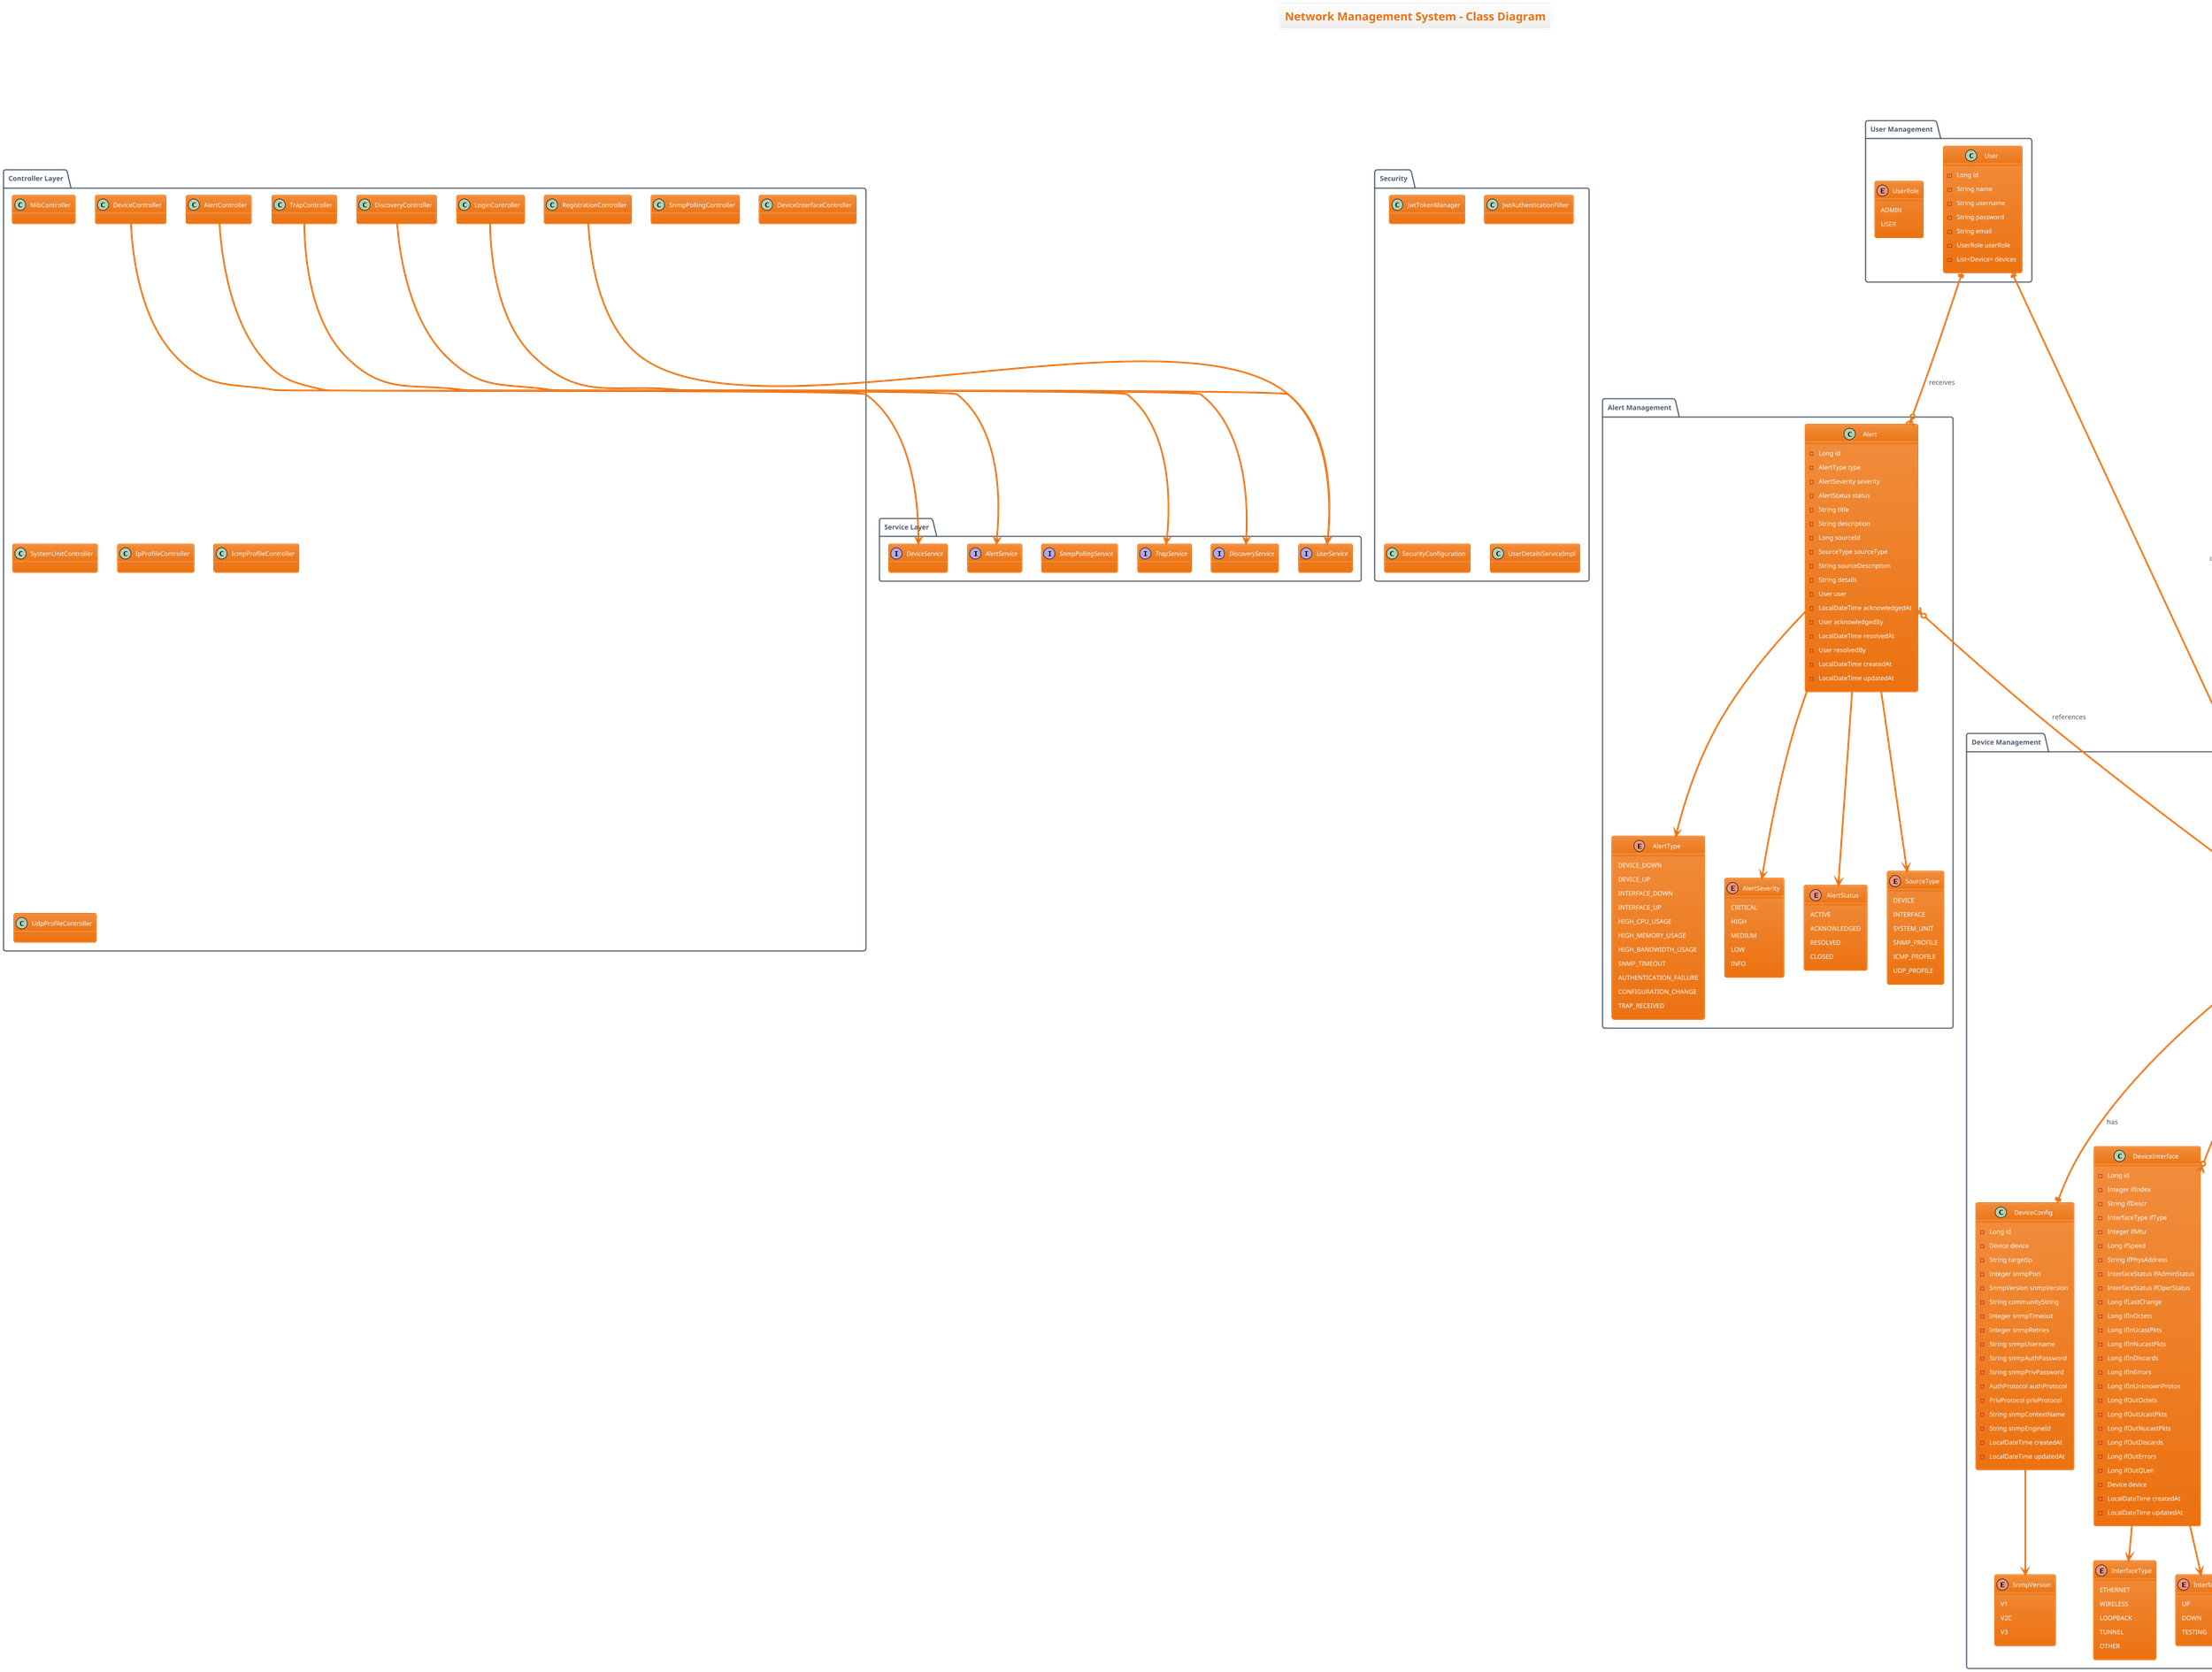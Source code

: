 @startuml Network Management System - Class Diagram

!theme aws-orange

' Title
title Network Management System - Class Diagram

' User Management Package
package "User Management" {
    class User {
        - Long id
        - String name
        - String username
        - String password
        - String email
        - UserRole userRole
        - List<Device> devices
    }
    
    enum UserRole {
        ADMIN
        USER
    }
}

' Device Management Package
package "Device Management" {
    class Device {
        - Long id
        - String name
        - String description
        - String systemObjectId
        - Long systemUptime
        - String systemContact
        - String systemName
        - String systemLocation
        - Integer systemServices
        - LocalDateTime lastMonitored
        - Boolean monitoringEnabled
        - DeviceStatus status
        - DeviceType type
        - User user
        - List<DeviceInterface> interfaces
        - List<SystemUnit> systemUnits
        - List<IpProfile> ipProfiles
        - List<IcmpProfile> icmpProfiles
        - List<UdpProfile> udpProfiles
        - DeviceConfig deviceConfig
        - LocalDateTime createdAt
        - LocalDateTime updatedAt
    }
    
    class DeviceConfig {
        - Long id
        - Device device
        - String targetIp
        - Integer snmpPort
        - SnmpVersion snmpVersion
        - String communityString
        - Integer snmpTimeout
        - Integer snmpRetries
        - String snmpUsername
        - String snmpAuthPassword
        - String snmpPrivPassword
        - AuthProtocol authProtocol
        - PrivProtocol privProtocol
        - String snmpContextName
        - String snmpEngineId
        - LocalDateTime createdAt
        - LocalDateTime updatedAt
    }
    
    class DeviceInterface {
        - Long id
        - Integer ifIndex
        - String ifDescr
        - InterfaceType ifType
        - Integer ifMtu
        - Long ifSpeed
        - String ifPhysAddress
        - InterfaceStatus ifAdminStatus
        - InterfaceStatus ifOperStatus
        - Long ifLastChange
        - Long ifInOctets
        - Long ifInUcastPkts
        - Long ifInNucastPkts
        - Long ifInDiscards
        - Long ifInErrors
        - Long ifInUnknownProtos
        - Long ifOutOctets
        - Long ifOutUcastPkts
        - Long ifOutNucastPkts
        - Long ifOutDiscards
        - Long ifOutErrors
        - Long ifOutQLen
        - Device device
        - LocalDateTime createdAt
        - LocalDateTime updatedAt
    }
    
    class SystemUnit {
        - Long id
        - Integer index
        - String descr
        - String objectId
        - Integer upTime
        - String contact
        - String name
        - String location
        - Integer services
        - Device device
        - LocalDateTime createdAt
        - LocalDateTime updatedAt
    }
    
    enum DeviceStatus {
        ACTIVE
        INACTIVE
        MAINTENANCE
        ERROR
    }
    
    enum DeviceType {
        ROUTER
        SWITCH
        SERVER
        WORKSTATION
        PRINTER
        FIREWALL
        ACCESS_POINT
        OTHER
    }
    
    enum SnmpVersion {
        V1
        V2C
        V3
    }
    
    enum InterfaceType {
        ETHERNET
        WIRELESS
        LOOPBACK
        TUNNEL
        OTHER
    }
    
    enum InterfaceStatus {
        UP
        DOWN
        TESTING
    }
}

' Monitoring Profiles Package
package "Monitoring Profiles" {
    class IpProfile {
        - Long id
        - String name
        - String description
        - String ipAddress
        - Integer timeout
        - Integer interval
        - Boolean enabled
        - Device device
        - LocalDateTime createdAt
        - LocalDateTime updatedAt
    }
    
    class IcmpProfile {
        - Long id
        - String name
        - String description
        - String targetHost
        - Integer packetSize
        - Integer timeout
        - Integer interval
        - Integer maxHops
        - Boolean enabled
        - Device device
        - LocalDateTime createdAt
        - LocalDateTime updatedAt
    }
    
    class UdpProfile {
        - Long id
        - String name
        - String description
        - String targetHost
        - Integer port
        - String testData
        - Integer timeout
        - Integer interval
        - Boolean enabled
        - Device device
        - LocalDateTime createdAt
        - LocalDateTime updatedAt
    }
}

' Alert Management Package
package "Alert Management" {
    class Alert {
        - Long id
        - AlertType type
        - AlertSeverity severity
        - AlertStatus status
        - String title
        - String description
        - Long sourceId
        - SourceType sourceType
        - String sourceDescription
        - String details
        - User user
        - LocalDateTime acknowledgedAt
        - User acknowledgedBy
        - LocalDateTime resolvedAt
        - User resolvedBy
        - LocalDateTime createdAt
        - LocalDateTime updatedAt
    }
    
    enum AlertType {
        DEVICE_DOWN
        DEVICE_UP
        INTERFACE_DOWN
        INTERFACE_UP
        HIGH_CPU_USAGE
        HIGH_MEMORY_USAGE
        HIGH_BANDWIDTH_USAGE
        SNMP_TIMEOUT
        AUTHENTICATION_FAILURE
        CONFIGURATION_CHANGE
        TRAP_RECEIVED
    }
    
    enum AlertSeverity {
        CRITICAL
        HIGH
        MEDIUM
        LOW
        INFO
    }
    
    enum AlertStatus {
        ACTIVE
        ACKNOWLEDGED
        RESOLVED
        CLOSED
    }
    
    enum SourceType {
        DEVICE
        INTERFACE
        SYSTEM_UNIT
        SNMP_PROFILE
        ICMP_PROFILE
        UDP_PROFILE
    }
}

' SNMP Trap Management Package
package "SNMP Trap Management" {
    class TrapEvent {
        - Long id
        - String sourceIp
        - Integer sourcePort
        - String community
        - String trapOid
        - String enterpriseOid
        - Integer genericTrap
        - Integer specificTrap
        - Long timestamp
        - Long uptime
        - String agentAddress
        - List<TrapVariable> variables
        - TrapSeverity severity
        - String description
        - Boolean processed
        - LocalDateTime processedAt
        - Long alertId
        - LocalDateTime createdAt
        - LocalDateTime updatedAt
    }
    
    class TrapVariable {
        - Long id
        - String oid
        - String type
        - String value
        - TrapEvent trapEvent
    }
    
    enum TrapSeverity {
        CRITICAL
        MAJOR
        MINOR
        WARNING
        INFO
        CLEAR
    }
}

' MIB Management Package
package "MIB Management" {
    class MibFile {
        - Long id
        - String name
        - String description
        - String version
        - String filePath
        - String content
        - Boolean active
        - List<MibObject> objects
        - LocalDateTime createdAt
        - LocalDateTime updatedAt
    }
    
    class MibObject {
        - Long id
        - String oid
        - String name
        - String description
        - String syntax
        - String access
        - String status
        - MibFile mibFile
        - LocalDateTime createdAt
        - LocalDateTime updatedAt
    }
}

' Service Layer Package
package "Service Layer" {
    interface DeviceService
    interface AlertService
    interface TrapService
    interface SnmpPollingService
    interface DiscoveryService
    interface UserService
}

' Controller Layer Package
package "Controller Layer" {
    class DeviceController
    class AlertController
    class TrapController
    class DiscoveryController
    class LoginController
    class RegistrationController
    class MibController
    class SnmpPollingController
    class DeviceInterfaceController
    class SystemUnitController
    class IpProfileController
    class IcmpProfileController
    class UdpProfileController
}

' Security Package
package "Security" {
    class JwtTokenManager
    class JwtAuthenticationFilter
    class SecurityConfiguration
    class UserDetailsServiceImpl
}

' Relationships
User ||--o{ Device : owns
Device ||--|| DeviceConfig : has
Device ||--o{ DeviceInterface : contains
Device ||--o{ SystemUnit : contains
Device ||--o{ IpProfile : has
Device ||--o{ IcmpProfile : has
Device ||--o{ UdpProfile : has
User ||--o{ Alert : receives
Alert }o--|| Device : references
TrapEvent ||--o{ TrapVariable : contains
MibFile ||--o{ MibObject : contains

' Service dependencies
DeviceController --> DeviceService
AlertController --> AlertService
TrapController --> TrapService
DiscoveryController --> DiscoveryService
LoginController --> UserService
RegistrationController --> UserService

' Entity relationships
Device --> DeviceStatus
Device --> DeviceType
DeviceConfig --> SnmpVersion
DeviceInterface --> InterfaceType
DeviceInterface --> InterfaceStatus
Alert --> AlertType
Alert --> AlertSeverity
Alert --> AlertStatus
Alert --> SourceType
TrapEvent --> TrapSeverity

@enduml
